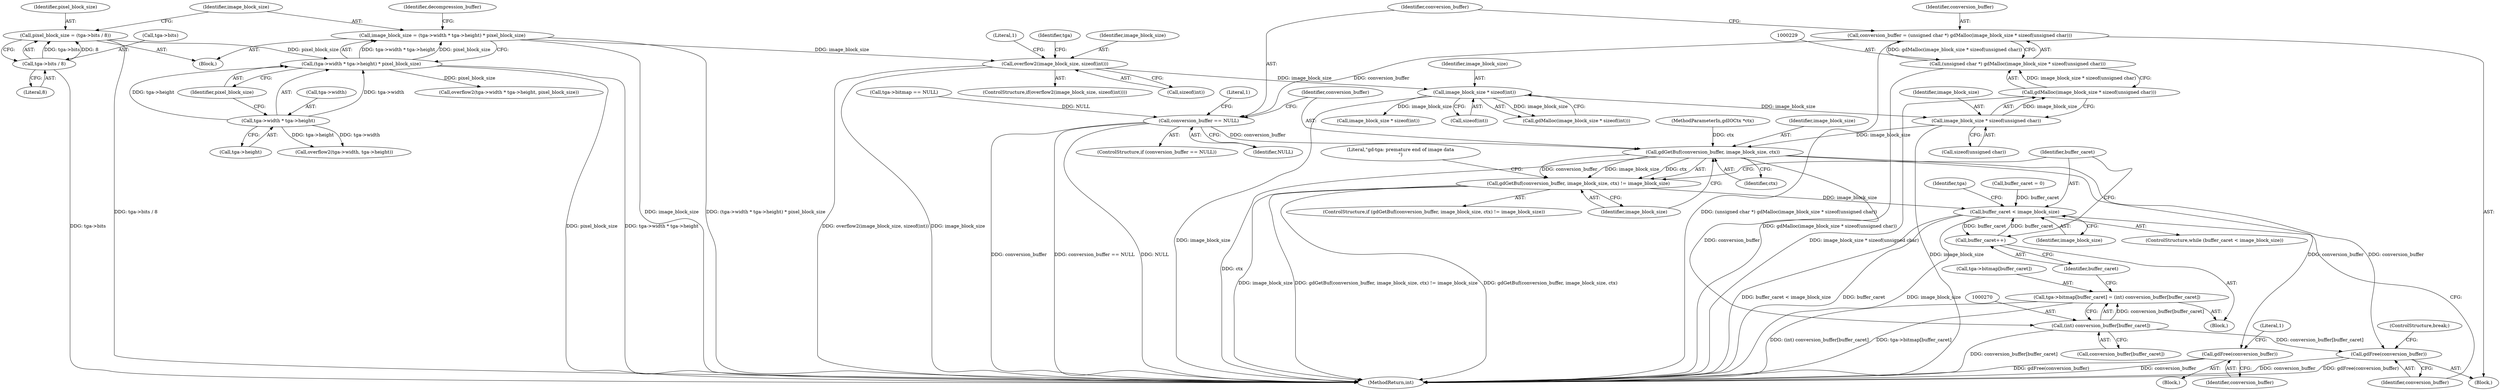 digraph "0_libgd_fb0e0cce0b9f25389ab56604c3547351617e1415@integer" {
"1000226" [label="(Call,conversion_buffer = (unsigned char *) gdMalloc(image_block_size * sizeof(unsigned char)))"];
"1000228" [label="(Call,(unsigned char *) gdMalloc(image_block_size * sizeof(unsigned char)))"];
"1000230" [label="(Call,gdMalloc(image_block_size * sizeof(unsigned char)))"];
"1000231" [label="(Call,image_block_size * sizeof(unsigned char))"];
"1000207" [label="(Call,image_block_size * sizeof(int))"];
"1000177" [label="(Call,overflow2(image_block_size, sizeof(int)))"];
"1000117" [label="(Call,image_block_size = (tga->width * tga->height) * pixel_block_size)"];
"1000119" [label="(Call,(tga->width * tga->height) * pixel_block_size)"];
"1000120" [label="(Call,tga->width * tga->height)"];
"1000109" [label="(Call,pixel_block_size = (tga->bits / 8))"];
"1000111" [label="(Call,tga->bits / 8)"];
"1000236" [label="(Call,conversion_buffer == NULL)"];
"1000245" [label="(Call,gdGetBuf(conversion_buffer, image_block_size, ctx))"];
"1000244" [label="(Call,gdGetBuf(conversion_buffer, image_block_size, ctx) != image_block_size)"];
"1000259" [label="(Call,buffer_caret < image_block_size)"];
"1000274" [label="(Call,buffer_caret++)"];
"1000253" [label="(Call,gdFree(conversion_buffer))"];
"1000269" [label="(Call,(int) conversion_buffer[buffer_caret])"];
"1000263" [label="(Call,tga->bitmap[buffer_caret] = (int) conversion_buffer[buffer_caret])"];
"1000276" [label="(Call,gdFree(conversion_buffer))"];
"1000109" [label="(Call,pixel_block_size = (tga->bits / 8))"];
"1000151" [label="(Call,overflow2(tga->width, tga->height))"];
"1000226" [label="(Call,conversion_buffer = (unsigned char *) gdMalloc(image_block_size * sizeof(unsigned char)))"];
"1000117" [label="(Call,image_block_size = (tga->width * tga->height) * pixel_block_size)"];
"1000236" [label="(Call,conversion_buffer == NULL)"];
"1000254" [label="(Identifier,conversion_buffer)"];
"1000249" [label="(Identifier,image_block_size)"];
"1000230" [label="(Call,gdMalloc(image_block_size * sizeof(unsigned char)))"];
"1000118" [label="(Identifier,image_block_size)"];
"1000263" [label="(Call,tga->bitmap[buffer_caret] = (int) conversion_buffer[buffer_caret])"];
"1000266" [label="(Identifier,tga)"];
"1000208" [label="(Identifier,image_block_size)"];
"1000105" [label="(MethodParameterIn,gdIOCtx *ctx)"];
"1000275" [label="(Identifier,buffer_caret)"];
"1000184" [label="(Literal,1)"];
"1000176" [label="(ControlStructure,if(overflow2(image_block_size, sizeof(int))))"];
"1000119" [label="(Call,(tga->width * tga->height) * pixel_block_size)"];
"1000206" [label="(Call,gdMalloc(image_block_size * sizeof(int)))"];
"1000231" [label="(Call,image_block_size * sizeof(unsigned char))"];
"1000233" [label="(Call,sizeof(unsigned char))"];
"1000177" [label="(Call,overflow2(image_block_size, sizeof(int)))"];
"1000121" [label="(Call,tga->width)"];
"1000110" [label="(Identifier,pixel_block_size)"];
"1000235" [label="(ControlStructure,if (conversion_buffer == NULL))"];
"1000487" [label="(MethodReturn,int)"];
"1000285" [label="(Call,image_block_size * sizeof(int))"];
"1000120" [label="(Call,tga->width * tga->height)"];
"1000246" [label="(Identifier,conversion_buffer)"];
"1000244" [label="(Call,gdGetBuf(conversion_buffer, image_block_size, ctx) != image_block_size)"];
"1000247" [label="(Identifier,image_block_size)"];
"1000228" [label="(Call,(unsigned char *) gdMalloc(image_block_size * sizeof(unsigned char)))"];
"1000253" [label="(Call,gdFree(conversion_buffer))"];
"1000130" [label="(Identifier,decompression_buffer)"];
"1000248" [label="(Identifier,ctx)"];
"1000276" [label="(Call,gdFree(conversion_buffer))"];
"1000260" [label="(Identifier,buffer_caret)"];
"1000274" [label="(Call,buffer_caret++)"];
"1000271" [label="(Call,conversion_buffer[buffer_caret])"];
"1000258" [label="(ControlStructure,while (buffer_caret < image_block_size))"];
"1000111" [label="(Call,tga->bits / 8)"];
"1000112" [label="(Call,tga->bits)"];
"1000107" [label="(Block,)"];
"1000245" [label="(Call,gdGetBuf(conversion_buffer, image_block_size, ctx))"];
"1000243" [label="(ControlStructure,if (gdGetBuf(conversion_buffer, image_block_size, ctx) != image_block_size))"];
"1000137" [label="(Call,buffer_caret = 0)"];
"1000212" [label="(Call,tga->bitmap == NULL)"];
"1000257" [label="(Literal,1)"];
"1000209" [label="(Call,sizeof(int))"];
"1000189" [label="(Identifier,tga)"];
"1000269" [label="(Call,(int) conversion_buffer[buffer_caret])"];
"1000207" [label="(Call,image_block_size * sizeof(int))"];
"1000179" [label="(Call,sizeof(int))"];
"1000262" [label="(Block,)"];
"1000278" [label="(ControlStructure,break;)"];
"1000277" [label="(Identifier,conversion_buffer)"];
"1000250" [label="(Block,)"];
"1000238" [label="(Identifier,NULL)"];
"1000242" [label="(Literal,1)"];
"1000178" [label="(Identifier,image_block_size)"];
"1000264" [label="(Call,tga->bitmap[buffer_caret])"];
"1000232" [label="(Identifier,image_block_size)"];
"1000115" [label="(Literal,8)"];
"1000237" [label="(Identifier,conversion_buffer)"];
"1000124" [label="(Call,tga->height)"];
"1000127" [label="(Identifier,pixel_block_size)"];
"1000259" [label="(Call,buffer_caret < image_block_size)"];
"1000224" [label="(Block,)"];
"1000163" [label="(Call,overflow2(tga->width * tga->height, pixel_block_size))"];
"1000252" [label="(Literal,\"gd-tga: premature end of image data\n\")"];
"1000227" [label="(Identifier,conversion_buffer)"];
"1000261" [label="(Identifier,image_block_size)"];
"1000226" -> "1000224"  [label="AST: "];
"1000226" -> "1000228"  [label="CFG: "];
"1000227" -> "1000226"  [label="AST: "];
"1000228" -> "1000226"  [label="AST: "];
"1000237" -> "1000226"  [label="CFG: "];
"1000226" -> "1000487"  [label="DDG: (unsigned char *) gdMalloc(image_block_size * sizeof(unsigned char))"];
"1000228" -> "1000226"  [label="DDG: gdMalloc(image_block_size * sizeof(unsigned char))"];
"1000226" -> "1000236"  [label="DDG: conversion_buffer"];
"1000228" -> "1000230"  [label="CFG: "];
"1000229" -> "1000228"  [label="AST: "];
"1000230" -> "1000228"  [label="AST: "];
"1000228" -> "1000487"  [label="DDG: gdMalloc(image_block_size * sizeof(unsigned char))"];
"1000230" -> "1000228"  [label="DDG: image_block_size * sizeof(unsigned char)"];
"1000230" -> "1000231"  [label="CFG: "];
"1000231" -> "1000230"  [label="AST: "];
"1000230" -> "1000487"  [label="DDG: image_block_size * sizeof(unsigned char)"];
"1000231" -> "1000230"  [label="DDG: image_block_size"];
"1000231" -> "1000233"  [label="CFG: "];
"1000232" -> "1000231"  [label="AST: "];
"1000233" -> "1000231"  [label="AST: "];
"1000231" -> "1000487"  [label="DDG: image_block_size"];
"1000207" -> "1000231"  [label="DDG: image_block_size"];
"1000231" -> "1000245"  [label="DDG: image_block_size"];
"1000207" -> "1000206"  [label="AST: "];
"1000207" -> "1000209"  [label="CFG: "];
"1000208" -> "1000207"  [label="AST: "];
"1000209" -> "1000207"  [label="AST: "];
"1000206" -> "1000207"  [label="CFG: "];
"1000207" -> "1000487"  [label="DDG: image_block_size"];
"1000207" -> "1000206"  [label="DDG: image_block_size"];
"1000177" -> "1000207"  [label="DDG: image_block_size"];
"1000207" -> "1000285"  [label="DDG: image_block_size"];
"1000177" -> "1000176"  [label="AST: "];
"1000177" -> "1000179"  [label="CFG: "];
"1000178" -> "1000177"  [label="AST: "];
"1000179" -> "1000177"  [label="AST: "];
"1000184" -> "1000177"  [label="CFG: "];
"1000189" -> "1000177"  [label="CFG: "];
"1000177" -> "1000487"  [label="DDG: image_block_size"];
"1000177" -> "1000487"  [label="DDG: overflow2(image_block_size, sizeof(int))"];
"1000117" -> "1000177"  [label="DDG: image_block_size"];
"1000117" -> "1000107"  [label="AST: "];
"1000117" -> "1000119"  [label="CFG: "];
"1000118" -> "1000117"  [label="AST: "];
"1000119" -> "1000117"  [label="AST: "];
"1000130" -> "1000117"  [label="CFG: "];
"1000117" -> "1000487"  [label="DDG: image_block_size"];
"1000117" -> "1000487"  [label="DDG: (tga->width * tga->height) * pixel_block_size"];
"1000119" -> "1000117"  [label="DDG: tga->width * tga->height"];
"1000119" -> "1000117"  [label="DDG: pixel_block_size"];
"1000119" -> "1000127"  [label="CFG: "];
"1000120" -> "1000119"  [label="AST: "];
"1000127" -> "1000119"  [label="AST: "];
"1000119" -> "1000487"  [label="DDG: pixel_block_size"];
"1000119" -> "1000487"  [label="DDG: tga->width * tga->height"];
"1000120" -> "1000119"  [label="DDG: tga->width"];
"1000120" -> "1000119"  [label="DDG: tga->height"];
"1000109" -> "1000119"  [label="DDG: pixel_block_size"];
"1000119" -> "1000163"  [label="DDG: pixel_block_size"];
"1000120" -> "1000124"  [label="CFG: "];
"1000121" -> "1000120"  [label="AST: "];
"1000124" -> "1000120"  [label="AST: "];
"1000127" -> "1000120"  [label="CFG: "];
"1000120" -> "1000151"  [label="DDG: tga->width"];
"1000120" -> "1000151"  [label="DDG: tga->height"];
"1000109" -> "1000107"  [label="AST: "];
"1000109" -> "1000111"  [label="CFG: "];
"1000110" -> "1000109"  [label="AST: "];
"1000111" -> "1000109"  [label="AST: "];
"1000118" -> "1000109"  [label="CFG: "];
"1000109" -> "1000487"  [label="DDG: tga->bits / 8"];
"1000111" -> "1000109"  [label="DDG: tga->bits"];
"1000111" -> "1000109"  [label="DDG: 8"];
"1000111" -> "1000115"  [label="CFG: "];
"1000112" -> "1000111"  [label="AST: "];
"1000115" -> "1000111"  [label="AST: "];
"1000111" -> "1000487"  [label="DDG: tga->bits"];
"1000236" -> "1000235"  [label="AST: "];
"1000236" -> "1000238"  [label="CFG: "];
"1000237" -> "1000236"  [label="AST: "];
"1000238" -> "1000236"  [label="AST: "];
"1000242" -> "1000236"  [label="CFG: "];
"1000246" -> "1000236"  [label="CFG: "];
"1000236" -> "1000487"  [label="DDG: conversion_buffer"];
"1000236" -> "1000487"  [label="DDG: conversion_buffer == NULL"];
"1000236" -> "1000487"  [label="DDG: NULL"];
"1000212" -> "1000236"  [label="DDG: NULL"];
"1000236" -> "1000245"  [label="DDG: conversion_buffer"];
"1000245" -> "1000244"  [label="AST: "];
"1000245" -> "1000248"  [label="CFG: "];
"1000246" -> "1000245"  [label="AST: "];
"1000247" -> "1000245"  [label="AST: "];
"1000248" -> "1000245"  [label="AST: "];
"1000249" -> "1000245"  [label="CFG: "];
"1000245" -> "1000487"  [label="DDG: ctx"];
"1000245" -> "1000244"  [label="DDG: conversion_buffer"];
"1000245" -> "1000244"  [label="DDG: image_block_size"];
"1000245" -> "1000244"  [label="DDG: ctx"];
"1000105" -> "1000245"  [label="DDG: ctx"];
"1000245" -> "1000253"  [label="DDG: conversion_buffer"];
"1000245" -> "1000269"  [label="DDG: conversion_buffer"];
"1000245" -> "1000276"  [label="DDG: conversion_buffer"];
"1000244" -> "1000243"  [label="AST: "];
"1000244" -> "1000249"  [label="CFG: "];
"1000249" -> "1000244"  [label="AST: "];
"1000252" -> "1000244"  [label="CFG: "];
"1000260" -> "1000244"  [label="CFG: "];
"1000244" -> "1000487"  [label="DDG: gdGetBuf(conversion_buffer, image_block_size, ctx) != image_block_size"];
"1000244" -> "1000487"  [label="DDG: gdGetBuf(conversion_buffer, image_block_size, ctx)"];
"1000244" -> "1000487"  [label="DDG: image_block_size"];
"1000244" -> "1000259"  [label="DDG: image_block_size"];
"1000259" -> "1000258"  [label="AST: "];
"1000259" -> "1000261"  [label="CFG: "];
"1000260" -> "1000259"  [label="AST: "];
"1000261" -> "1000259"  [label="AST: "];
"1000266" -> "1000259"  [label="CFG: "];
"1000277" -> "1000259"  [label="CFG: "];
"1000259" -> "1000487"  [label="DDG: buffer_caret < image_block_size"];
"1000259" -> "1000487"  [label="DDG: buffer_caret"];
"1000259" -> "1000487"  [label="DDG: image_block_size"];
"1000274" -> "1000259"  [label="DDG: buffer_caret"];
"1000137" -> "1000259"  [label="DDG: buffer_caret"];
"1000259" -> "1000274"  [label="DDG: buffer_caret"];
"1000274" -> "1000262"  [label="AST: "];
"1000274" -> "1000275"  [label="CFG: "];
"1000275" -> "1000274"  [label="AST: "];
"1000260" -> "1000274"  [label="CFG: "];
"1000253" -> "1000250"  [label="AST: "];
"1000253" -> "1000254"  [label="CFG: "];
"1000254" -> "1000253"  [label="AST: "];
"1000257" -> "1000253"  [label="CFG: "];
"1000253" -> "1000487"  [label="DDG: gdFree(conversion_buffer)"];
"1000253" -> "1000487"  [label="DDG: conversion_buffer"];
"1000269" -> "1000263"  [label="AST: "];
"1000269" -> "1000271"  [label="CFG: "];
"1000270" -> "1000269"  [label="AST: "];
"1000271" -> "1000269"  [label="AST: "];
"1000263" -> "1000269"  [label="CFG: "];
"1000269" -> "1000487"  [label="DDG: conversion_buffer[buffer_caret]"];
"1000269" -> "1000263"  [label="DDG: conversion_buffer[buffer_caret]"];
"1000269" -> "1000276"  [label="DDG: conversion_buffer[buffer_caret]"];
"1000263" -> "1000262"  [label="AST: "];
"1000264" -> "1000263"  [label="AST: "];
"1000275" -> "1000263"  [label="CFG: "];
"1000263" -> "1000487"  [label="DDG: (int) conversion_buffer[buffer_caret]"];
"1000263" -> "1000487"  [label="DDG: tga->bitmap[buffer_caret]"];
"1000276" -> "1000224"  [label="AST: "];
"1000276" -> "1000277"  [label="CFG: "];
"1000277" -> "1000276"  [label="AST: "];
"1000278" -> "1000276"  [label="CFG: "];
"1000276" -> "1000487"  [label="DDG: gdFree(conversion_buffer)"];
"1000276" -> "1000487"  [label="DDG: conversion_buffer"];
}

